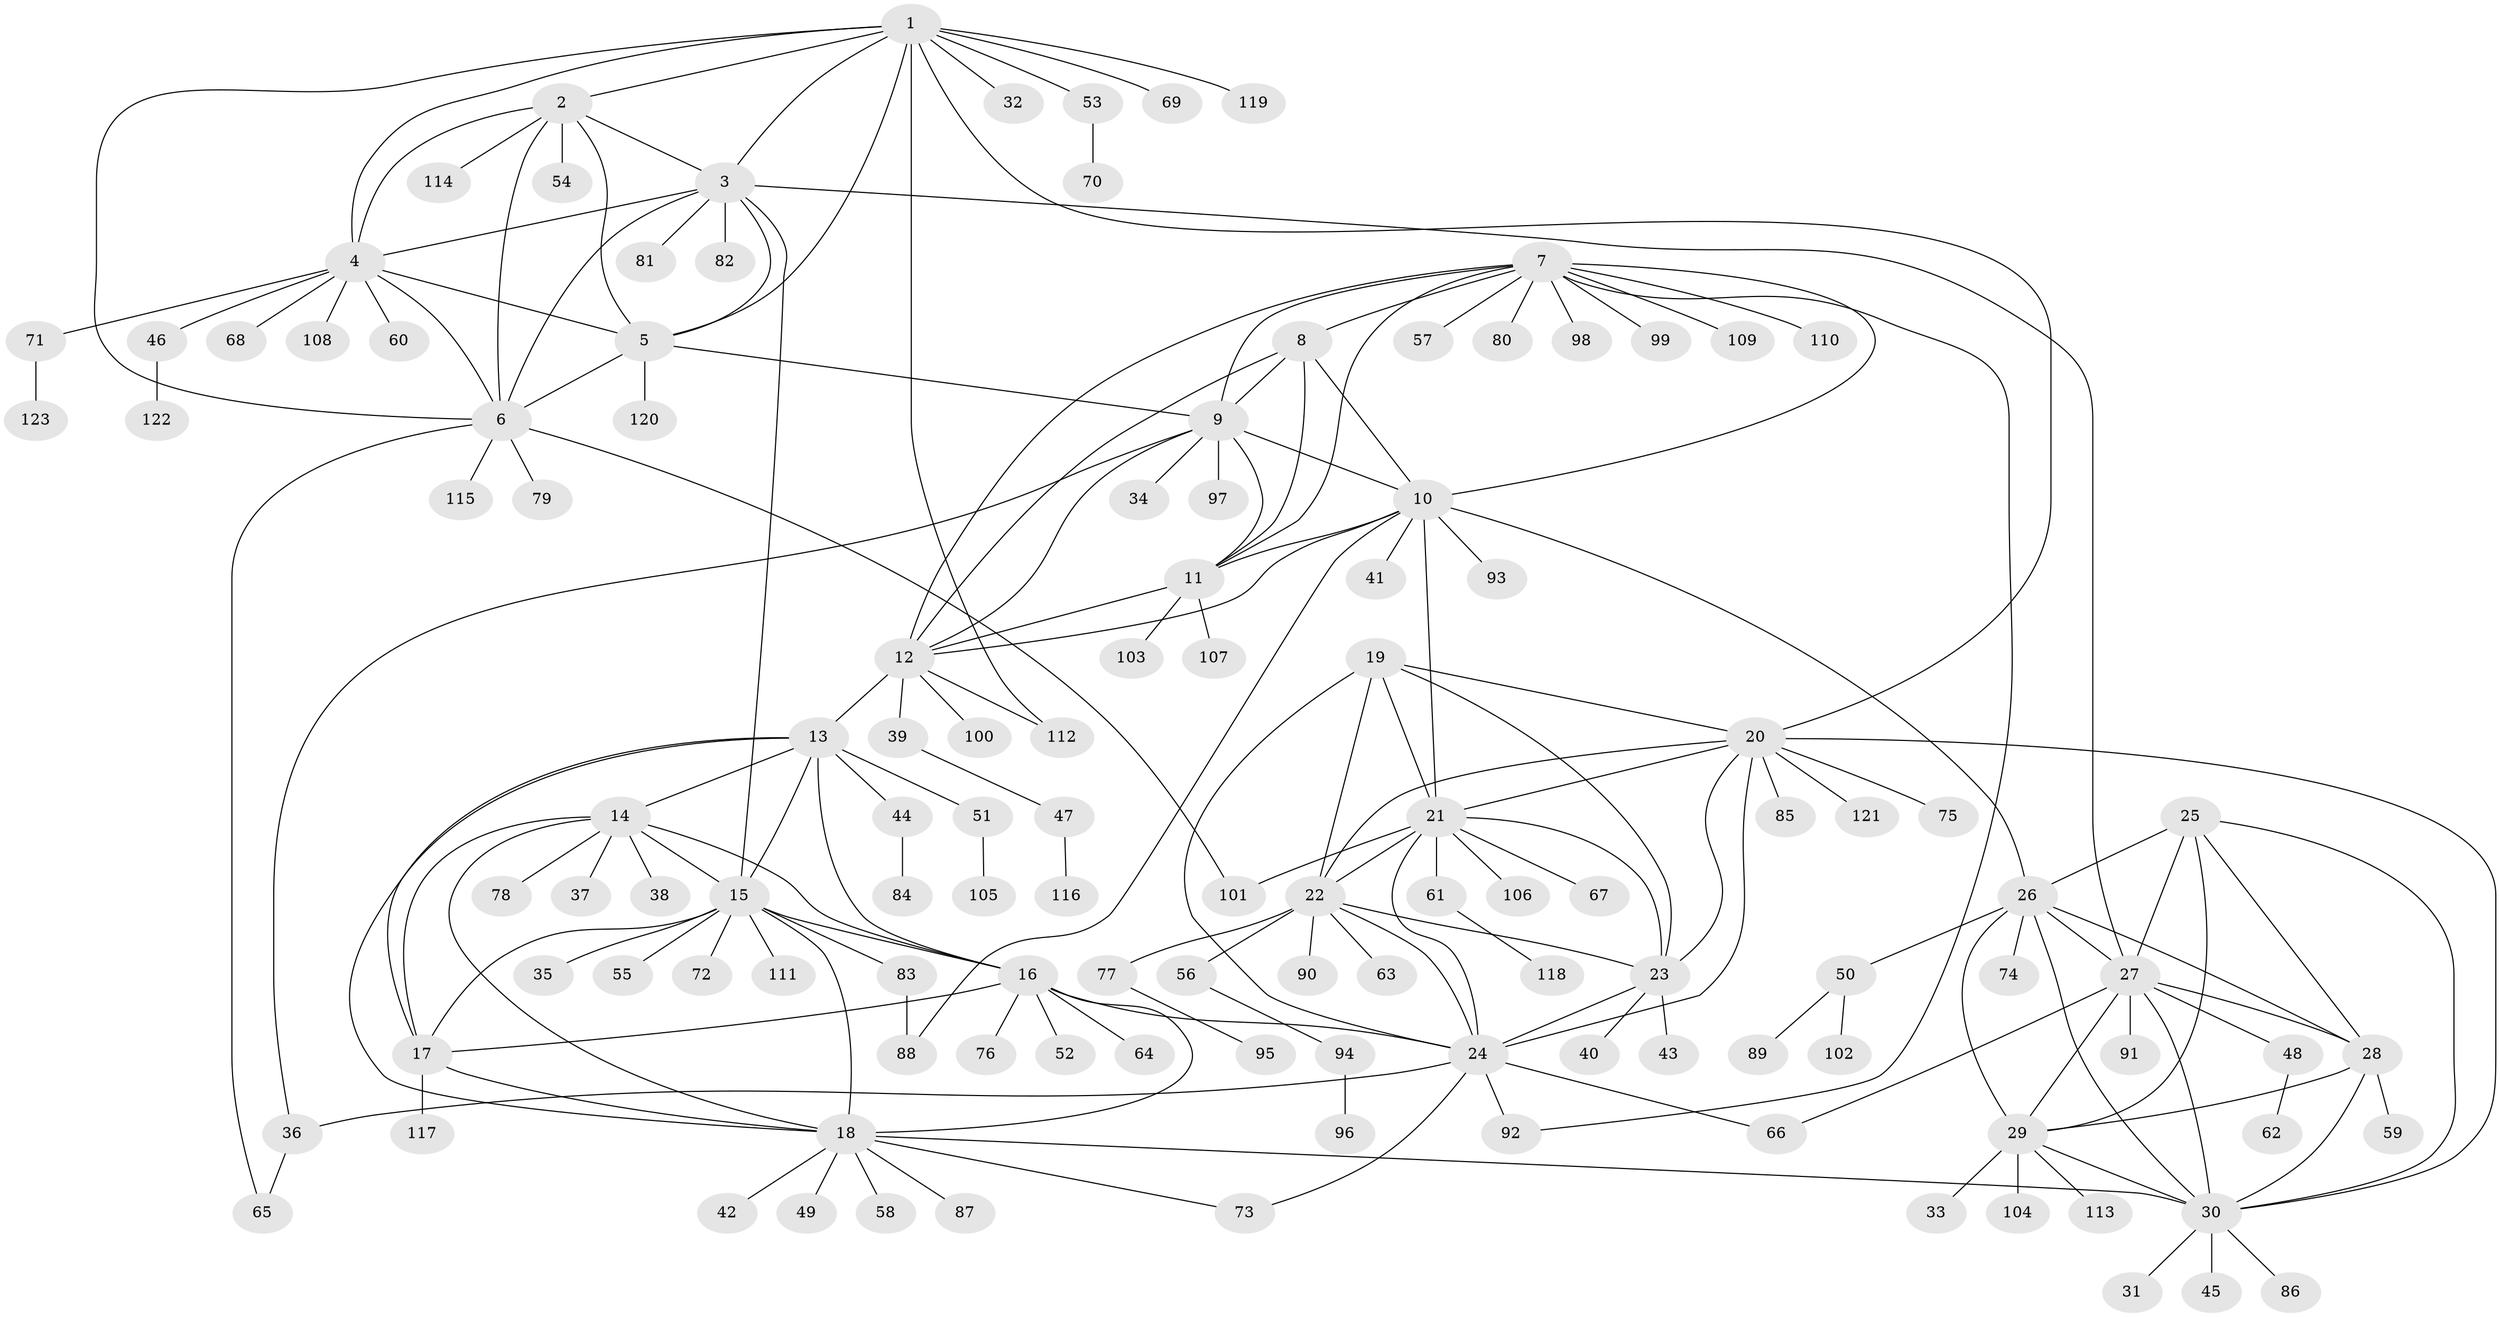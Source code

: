 // Generated by graph-tools (version 1.1) at 2025/37/03/09/25 02:37:28]
// undirected, 123 vertices, 186 edges
graph export_dot {
graph [start="1"]
  node [color=gray90,style=filled];
  1;
  2;
  3;
  4;
  5;
  6;
  7;
  8;
  9;
  10;
  11;
  12;
  13;
  14;
  15;
  16;
  17;
  18;
  19;
  20;
  21;
  22;
  23;
  24;
  25;
  26;
  27;
  28;
  29;
  30;
  31;
  32;
  33;
  34;
  35;
  36;
  37;
  38;
  39;
  40;
  41;
  42;
  43;
  44;
  45;
  46;
  47;
  48;
  49;
  50;
  51;
  52;
  53;
  54;
  55;
  56;
  57;
  58;
  59;
  60;
  61;
  62;
  63;
  64;
  65;
  66;
  67;
  68;
  69;
  70;
  71;
  72;
  73;
  74;
  75;
  76;
  77;
  78;
  79;
  80;
  81;
  82;
  83;
  84;
  85;
  86;
  87;
  88;
  89;
  90;
  91;
  92;
  93;
  94;
  95;
  96;
  97;
  98;
  99;
  100;
  101;
  102;
  103;
  104;
  105;
  106;
  107;
  108;
  109;
  110;
  111;
  112;
  113;
  114;
  115;
  116;
  117;
  118;
  119;
  120;
  121;
  122;
  123;
  1 -- 2;
  1 -- 3;
  1 -- 4;
  1 -- 5;
  1 -- 6;
  1 -- 20;
  1 -- 32;
  1 -- 53;
  1 -- 69;
  1 -- 112;
  1 -- 119;
  2 -- 3;
  2 -- 4;
  2 -- 5;
  2 -- 6;
  2 -- 54;
  2 -- 114;
  3 -- 4;
  3 -- 5;
  3 -- 6;
  3 -- 15;
  3 -- 27;
  3 -- 81;
  3 -- 82;
  4 -- 5;
  4 -- 6;
  4 -- 46;
  4 -- 60;
  4 -- 68;
  4 -- 71;
  4 -- 108;
  5 -- 6;
  5 -- 9;
  5 -- 120;
  6 -- 65;
  6 -- 79;
  6 -- 101;
  6 -- 115;
  7 -- 8;
  7 -- 9;
  7 -- 10;
  7 -- 11;
  7 -- 12;
  7 -- 57;
  7 -- 80;
  7 -- 92;
  7 -- 98;
  7 -- 99;
  7 -- 109;
  7 -- 110;
  8 -- 9;
  8 -- 10;
  8 -- 11;
  8 -- 12;
  9 -- 10;
  9 -- 11;
  9 -- 12;
  9 -- 34;
  9 -- 36;
  9 -- 97;
  10 -- 11;
  10 -- 12;
  10 -- 21;
  10 -- 26;
  10 -- 41;
  10 -- 88;
  10 -- 93;
  11 -- 12;
  11 -- 103;
  11 -- 107;
  12 -- 13;
  12 -- 39;
  12 -- 100;
  12 -- 112;
  13 -- 14;
  13 -- 15;
  13 -- 16;
  13 -- 17;
  13 -- 18;
  13 -- 44;
  13 -- 51;
  14 -- 15;
  14 -- 16;
  14 -- 17;
  14 -- 18;
  14 -- 37;
  14 -- 38;
  14 -- 78;
  15 -- 16;
  15 -- 17;
  15 -- 18;
  15 -- 35;
  15 -- 55;
  15 -- 72;
  15 -- 83;
  15 -- 111;
  16 -- 17;
  16 -- 18;
  16 -- 24;
  16 -- 52;
  16 -- 64;
  16 -- 76;
  17 -- 18;
  17 -- 117;
  18 -- 30;
  18 -- 42;
  18 -- 49;
  18 -- 58;
  18 -- 73;
  18 -- 87;
  19 -- 20;
  19 -- 21;
  19 -- 22;
  19 -- 23;
  19 -- 24;
  20 -- 21;
  20 -- 22;
  20 -- 23;
  20 -- 24;
  20 -- 30;
  20 -- 75;
  20 -- 85;
  20 -- 121;
  21 -- 22;
  21 -- 23;
  21 -- 24;
  21 -- 61;
  21 -- 67;
  21 -- 101;
  21 -- 106;
  22 -- 23;
  22 -- 24;
  22 -- 56;
  22 -- 63;
  22 -- 77;
  22 -- 90;
  23 -- 24;
  23 -- 40;
  23 -- 43;
  24 -- 36;
  24 -- 66;
  24 -- 73;
  24 -- 92;
  25 -- 26;
  25 -- 27;
  25 -- 28;
  25 -- 29;
  25 -- 30;
  26 -- 27;
  26 -- 28;
  26 -- 29;
  26 -- 30;
  26 -- 50;
  26 -- 74;
  27 -- 28;
  27 -- 29;
  27 -- 30;
  27 -- 48;
  27 -- 66;
  27 -- 91;
  28 -- 29;
  28 -- 30;
  28 -- 59;
  29 -- 30;
  29 -- 33;
  29 -- 104;
  29 -- 113;
  30 -- 31;
  30 -- 45;
  30 -- 86;
  36 -- 65;
  39 -- 47;
  44 -- 84;
  46 -- 122;
  47 -- 116;
  48 -- 62;
  50 -- 89;
  50 -- 102;
  51 -- 105;
  53 -- 70;
  56 -- 94;
  61 -- 118;
  71 -- 123;
  77 -- 95;
  83 -- 88;
  94 -- 96;
}
